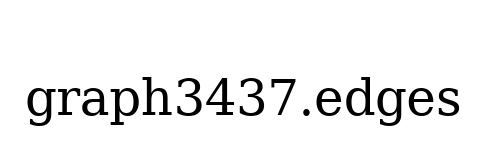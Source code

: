 /*****
graph3437.edges
*****/

graph G {
  graph [splines=false overlap=false]
  node  [shape=ellipse, width=0.3, height=0.3, label=""]
  label = "\ngraph3437.edges\n";  fontsize=24;
}
